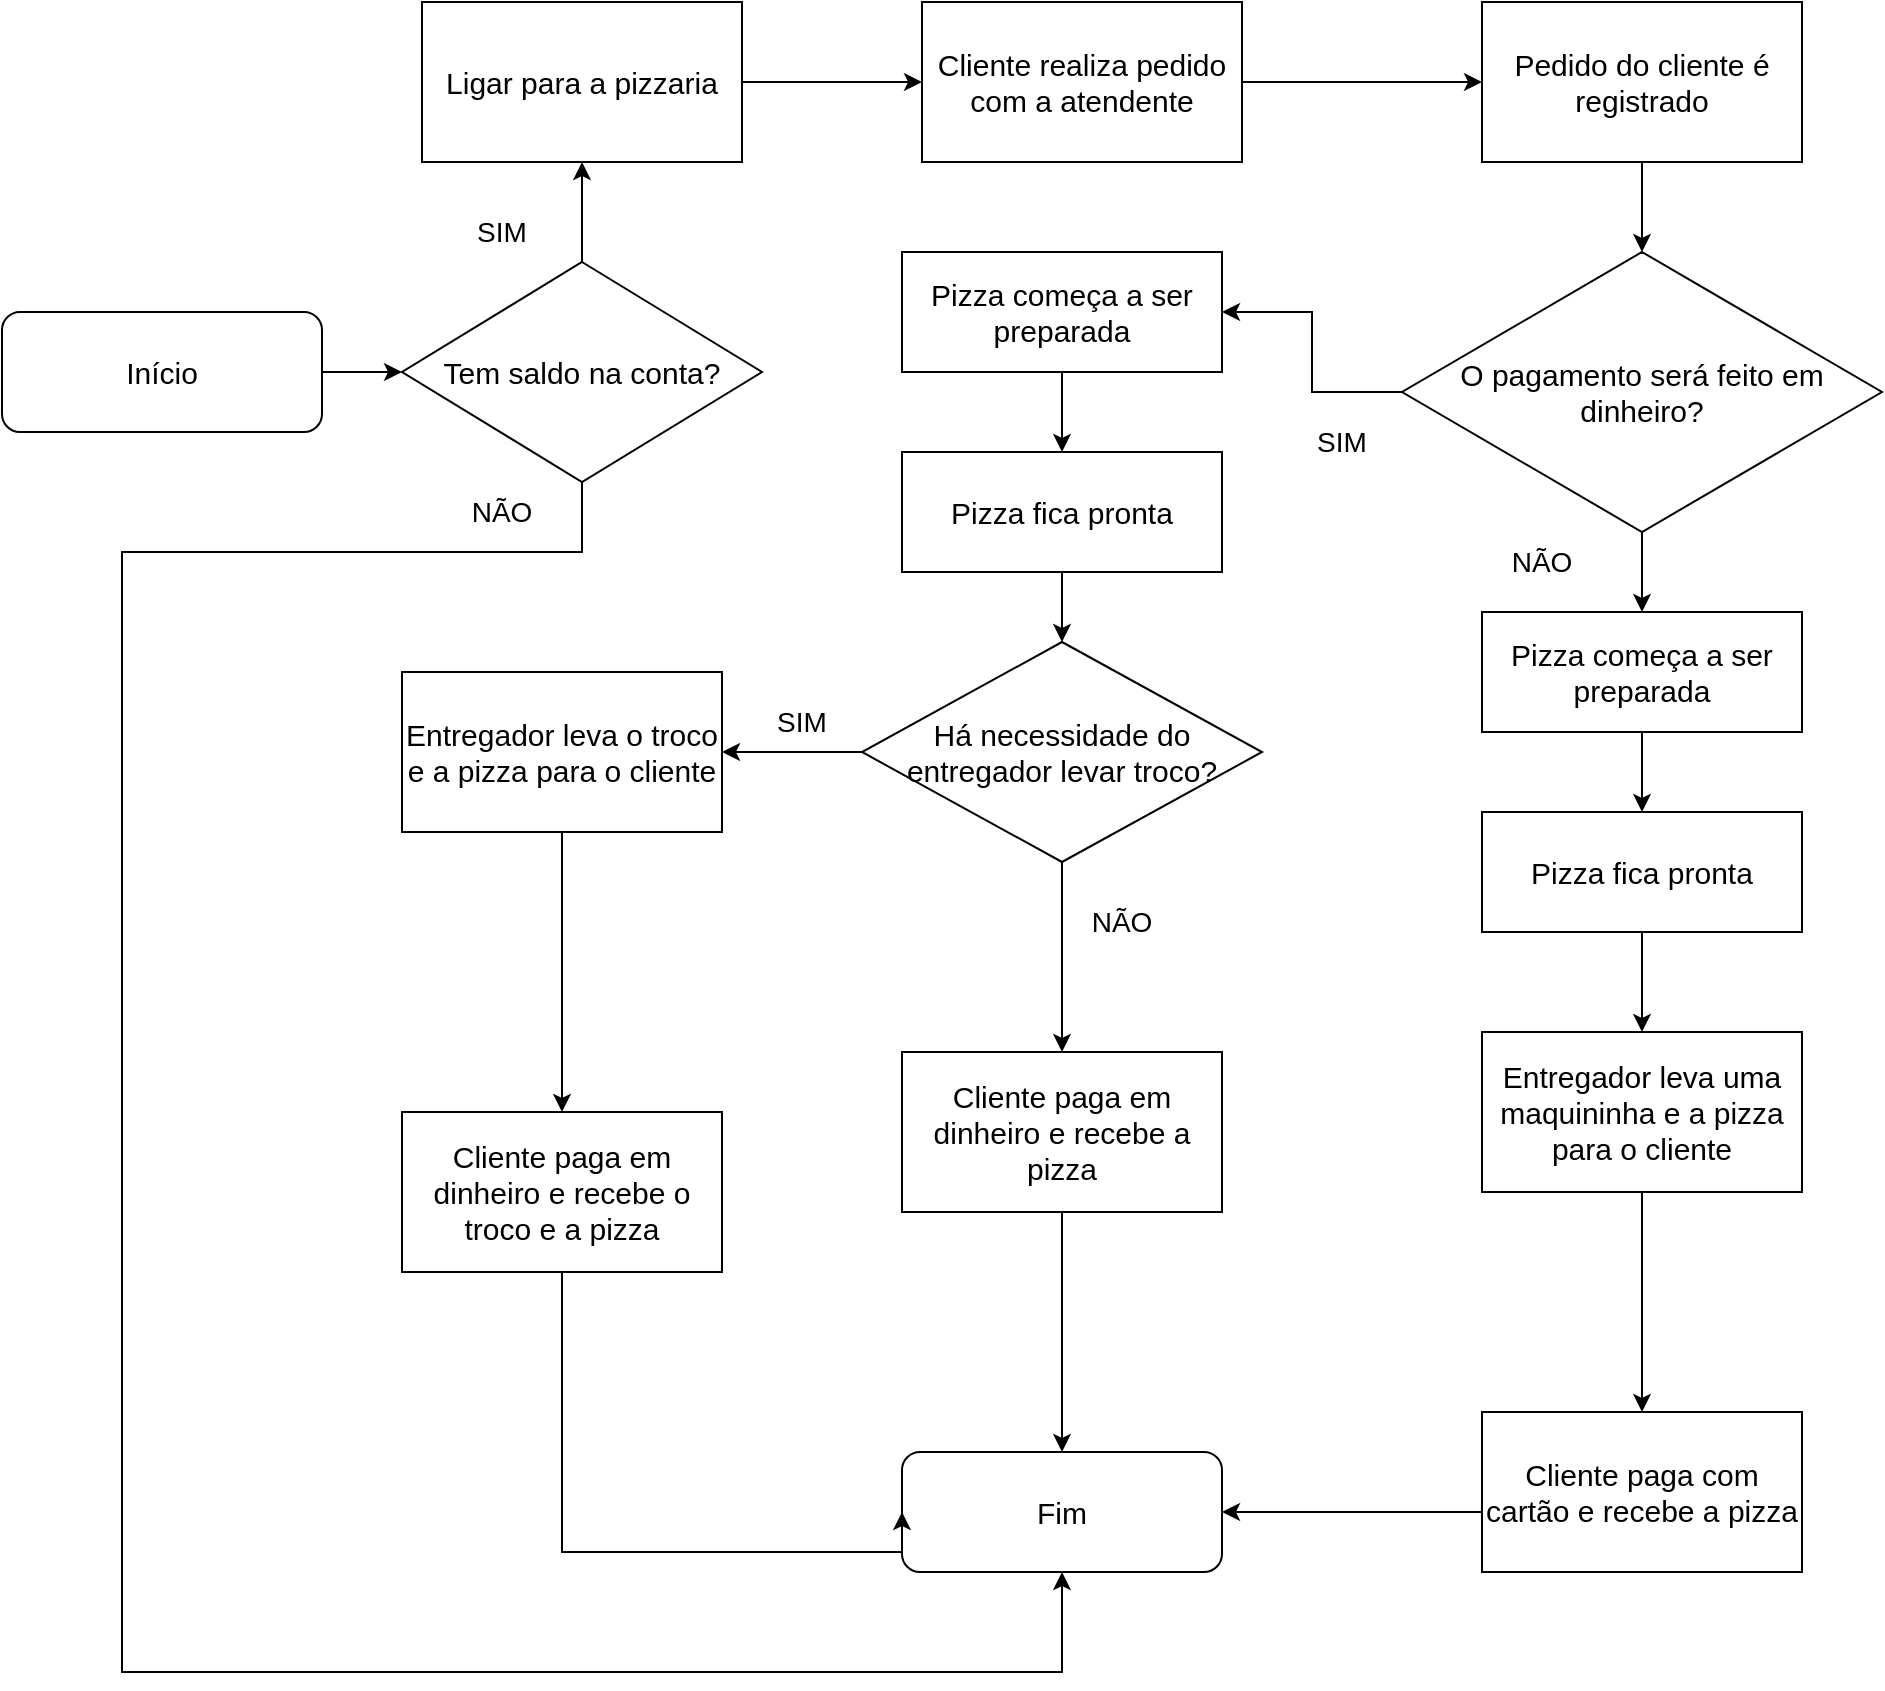 <mxfile version="21.7.2" type="github">
  <diagram name="Page-1" id="Y-RsnVMIKMuv8frL5ZEY">
    <mxGraphModel dx="1089" dy="610" grid="1" gridSize="10" guides="1" tooltips="1" connect="1" arrows="1" fold="1" page="1" pageScale="1" pageWidth="850" pageHeight="1100" math="0" shadow="0">
      <root>
        <mxCell id="0" />
        <mxCell id="1" parent="0" />
        <mxCell id="eJFCrXcZ_60GVSOa78Gy-30" style="edgeStyle=orthogonalEdgeStyle;rounded=0;orthogonalLoop=1;jettySize=auto;html=1;exitX=1;exitY=0.5;exitDx=0;exitDy=0;entryX=0;entryY=0.5;entryDx=0;entryDy=0;" parent="1" source="eJFCrXcZ_60GVSOa78Gy-1" target="eJFCrXcZ_60GVSOa78Gy-4" edge="1">
          <mxGeometry relative="1" as="geometry" />
        </mxCell>
        <mxCell id="eJFCrXcZ_60GVSOa78Gy-1" value="&lt;font style=&quot;font-size: 15px;&quot;&gt;Início&lt;/font&gt;" style="rounded=1;whiteSpace=wrap;html=1;" parent="1" vertex="1">
          <mxGeometry x="40" y="180" width="160" height="60" as="geometry" />
        </mxCell>
        <mxCell id="eJFCrXcZ_60GVSOa78Gy-3" value="&lt;font style=&quot;font-size: 15px;&quot;&gt;Fim&lt;/font&gt;" style="rounded=1;whiteSpace=wrap;html=1;" parent="1" vertex="1">
          <mxGeometry x="490" y="750" width="160" height="60" as="geometry" />
        </mxCell>
        <mxCell id="eJFCrXcZ_60GVSOa78Gy-31" style="edgeStyle=orthogonalEdgeStyle;rounded=0;orthogonalLoop=1;jettySize=auto;html=1;exitX=0.5;exitY=1;exitDx=0;exitDy=0;entryX=0.5;entryY=1;entryDx=0;entryDy=0;" parent="1" source="eJFCrXcZ_60GVSOa78Gy-4" target="eJFCrXcZ_60GVSOa78Gy-3" edge="1">
          <mxGeometry relative="1" as="geometry">
            <Array as="points">
              <mxPoint x="330" y="300" />
              <mxPoint x="100" y="300" />
              <mxPoint x="100" y="860" />
              <mxPoint x="570" y="860" />
            </Array>
          </mxGeometry>
        </mxCell>
        <mxCell id="eJFCrXcZ_60GVSOa78Gy-32" style="edgeStyle=orthogonalEdgeStyle;rounded=0;orthogonalLoop=1;jettySize=auto;html=1;exitX=0.5;exitY=0;exitDx=0;exitDy=0;entryX=0.5;entryY=1;entryDx=0;entryDy=0;" parent="1" source="eJFCrXcZ_60GVSOa78Gy-4" target="eJFCrXcZ_60GVSOa78Gy-26" edge="1">
          <mxGeometry relative="1" as="geometry" />
        </mxCell>
        <mxCell id="eJFCrXcZ_60GVSOa78Gy-4" value="&lt;font style=&quot;font-size: 15px;&quot;&gt;Tem saldo na conta?&lt;/font&gt;" style="rhombus;whiteSpace=wrap;html=1;" parent="1" vertex="1">
          <mxGeometry x="240" y="155" width="180" height="110" as="geometry" />
        </mxCell>
        <mxCell id="eJFCrXcZ_60GVSOa78Gy-34" style="edgeStyle=orthogonalEdgeStyle;rounded=0;orthogonalLoop=1;jettySize=auto;html=1;exitX=1;exitY=0.5;exitDx=0;exitDy=0;entryX=0;entryY=0.5;entryDx=0;entryDy=0;" parent="1" source="eJFCrXcZ_60GVSOa78Gy-5" target="eJFCrXcZ_60GVSOa78Gy-18" edge="1">
          <mxGeometry relative="1" as="geometry" />
        </mxCell>
        <mxCell id="eJFCrXcZ_60GVSOa78Gy-5" value="&lt;span style=&quot;font-size: 15px;&quot;&gt;Cliente realiza pedido com a atendente&lt;/span&gt;" style="rounded=0;whiteSpace=wrap;html=1;" parent="1" vertex="1">
          <mxGeometry x="500" y="25" width="160" height="80" as="geometry" />
        </mxCell>
        <mxCell id="eJFCrXcZ_60GVSOa78Gy-65" value="" style="edgeStyle=orthogonalEdgeStyle;rounded=0;orthogonalLoop=1;jettySize=auto;html=1;" parent="1" source="eJFCrXcZ_60GVSOa78Gy-6" target="eJFCrXcZ_60GVSOa78Gy-63" edge="1">
          <mxGeometry relative="1" as="geometry" />
        </mxCell>
        <mxCell id="eJFCrXcZ_60GVSOa78Gy-6" value="&lt;span style=&quot;font-size: 15px;&quot;&gt;Pizza começa a ser preparada&lt;/span&gt;" style="rounded=0;whiteSpace=wrap;html=1;" parent="1" vertex="1">
          <mxGeometry x="780" y="330" width="160" height="60" as="geometry" />
        </mxCell>
        <mxCell id="eJFCrXcZ_60GVSOa78Gy-64" value="" style="edgeStyle=orthogonalEdgeStyle;rounded=0;orthogonalLoop=1;jettySize=auto;html=1;" parent="1" source="eJFCrXcZ_60GVSOa78Gy-10" target="eJFCrXcZ_60GVSOa78Gy-6" edge="1">
          <mxGeometry relative="1" as="geometry" />
        </mxCell>
        <mxCell id="eJFCrXcZ_60GVSOa78Gy-70" style="edgeStyle=orthogonalEdgeStyle;rounded=0;orthogonalLoop=1;jettySize=auto;html=1;exitX=0;exitY=0.5;exitDx=0;exitDy=0;entryX=1;entryY=0.5;entryDx=0;entryDy=0;" parent="1" source="eJFCrXcZ_60GVSOa78Gy-10" target="eJFCrXcZ_60GVSOa78Gy-68" edge="1">
          <mxGeometry relative="1" as="geometry" />
        </mxCell>
        <mxCell id="eJFCrXcZ_60GVSOa78Gy-10" value="&lt;span style=&quot;font-size: 15px;&quot;&gt;O pagamento será feito em dinheiro?&lt;/span&gt;" style="rhombus;whiteSpace=wrap;html=1;" parent="1" vertex="1">
          <mxGeometry x="740" y="150" width="240" height="140" as="geometry" />
        </mxCell>
        <mxCell id="eJFCrXcZ_60GVSOa78Gy-43" style="edgeStyle=orthogonalEdgeStyle;rounded=0;orthogonalLoop=1;jettySize=auto;html=1;exitX=0.5;exitY=1;exitDx=0;exitDy=0;entryX=0.5;entryY=0;entryDx=0;entryDy=0;" parent="1" source="eJFCrXcZ_60GVSOa78Gy-17" target="eJFCrXcZ_60GVSOa78Gy-27" edge="1">
          <mxGeometry relative="1" as="geometry" />
        </mxCell>
        <mxCell id="eJFCrXcZ_60GVSOa78Gy-17" value="&lt;span style=&quot;font-size: 15px;&quot;&gt;Entregador leva uma maquininha e a pizza para o cliente&lt;/span&gt;" style="rounded=0;whiteSpace=wrap;html=1;" parent="1" vertex="1">
          <mxGeometry x="780" y="540" width="160" height="80" as="geometry" />
        </mxCell>
        <mxCell id="eJFCrXcZ_60GVSOa78Gy-62" value="" style="edgeStyle=orthogonalEdgeStyle;rounded=0;orthogonalLoop=1;jettySize=auto;html=1;" parent="1" source="eJFCrXcZ_60GVSOa78Gy-18" target="eJFCrXcZ_60GVSOa78Gy-10" edge="1">
          <mxGeometry relative="1" as="geometry" />
        </mxCell>
        <mxCell id="eJFCrXcZ_60GVSOa78Gy-18" value="&lt;span style=&quot;font-size: 15px;&quot;&gt;Pedido do cliente é registrado&lt;/span&gt;" style="rounded=0;whiteSpace=wrap;html=1;" parent="1" vertex="1">
          <mxGeometry x="780" y="25" width="160" height="80" as="geometry" />
        </mxCell>
        <mxCell id="eJFCrXcZ_60GVSOa78Gy-47" style="edgeStyle=orthogonalEdgeStyle;rounded=0;orthogonalLoop=1;jettySize=auto;html=1;exitX=0.5;exitY=1;exitDx=0;exitDy=0;entryX=0.5;entryY=0;entryDx=0;entryDy=0;" parent="1" source="eJFCrXcZ_60GVSOa78Gy-24" target="eJFCrXcZ_60GVSOa78Gy-28" edge="1">
          <mxGeometry relative="1" as="geometry" />
        </mxCell>
        <mxCell id="eJFCrXcZ_60GVSOa78Gy-24" value="&lt;span style=&quot;font-size: 15px;&quot;&gt;Entregador leva o troco e a pizza para o cliente&lt;/span&gt;" style="rounded=0;whiteSpace=wrap;html=1;" parent="1" vertex="1">
          <mxGeometry x="240" y="360" width="160" height="80" as="geometry" />
        </mxCell>
        <mxCell id="eJFCrXcZ_60GVSOa78Gy-46" style="edgeStyle=orthogonalEdgeStyle;rounded=0;orthogonalLoop=1;jettySize=auto;html=1;exitX=0;exitY=0.5;exitDx=0;exitDy=0;entryX=1;entryY=0.5;entryDx=0;entryDy=0;" parent="1" source="eJFCrXcZ_60GVSOa78Gy-25" target="eJFCrXcZ_60GVSOa78Gy-24" edge="1">
          <mxGeometry relative="1" as="geometry" />
        </mxCell>
        <mxCell id="eJFCrXcZ_60GVSOa78Gy-48" style="edgeStyle=orthogonalEdgeStyle;rounded=0;orthogonalLoop=1;jettySize=auto;html=1;exitX=0.5;exitY=1;exitDx=0;exitDy=0;entryX=0.5;entryY=0;entryDx=0;entryDy=0;" parent="1" source="eJFCrXcZ_60GVSOa78Gy-25" target="eJFCrXcZ_60GVSOa78Gy-29" edge="1">
          <mxGeometry relative="1" as="geometry" />
        </mxCell>
        <mxCell id="eJFCrXcZ_60GVSOa78Gy-25" value="&lt;span style=&quot;font-size: 15px;&quot;&gt;Há necessidade do entregador levar troco?&lt;/span&gt;" style="rhombus;whiteSpace=wrap;html=1;" parent="1" vertex="1">
          <mxGeometry x="470" y="345" width="200" height="110" as="geometry" />
        </mxCell>
        <mxCell id="eJFCrXcZ_60GVSOa78Gy-33" style="edgeStyle=orthogonalEdgeStyle;rounded=0;orthogonalLoop=1;jettySize=auto;html=1;exitX=1;exitY=0.5;exitDx=0;exitDy=0;entryX=0;entryY=0.5;entryDx=0;entryDy=0;" parent="1" source="eJFCrXcZ_60GVSOa78Gy-26" target="eJFCrXcZ_60GVSOa78Gy-5" edge="1">
          <mxGeometry relative="1" as="geometry" />
        </mxCell>
        <mxCell id="eJFCrXcZ_60GVSOa78Gy-26" value="&lt;span style=&quot;font-size: 15px;&quot;&gt;Ligar para a pizzaria&lt;/span&gt;" style="rounded=0;whiteSpace=wrap;html=1;" parent="1" vertex="1">
          <mxGeometry x="250" y="25" width="160" height="80" as="geometry" />
        </mxCell>
        <mxCell id="eJFCrXcZ_60GVSOa78Gy-44" style="edgeStyle=orthogonalEdgeStyle;rounded=0;orthogonalLoop=1;jettySize=auto;html=1;exitX=0;exitY=0.5;exitDx=0;exitDy=0;entryX=1;entryY=0.5;entryDx=0;entryDy=0;" parent="1" source="eJFCrXcZ_60GVSOa78Gy-27" target="eJFCrXcZ_60GVSOa78Gy-3" edge="1">
          <mxGeometry relative="1" as="geometry">
            <Array as="points">
              <mxPoint x="780" y="780" />
            </Array>
          </mxGeometry>
        </mxCell>
        <mxCell id="eJFCrXcZ_60GVSOa78Gy-27" value="&lt;span style=&quot;font-size: 15px;&quot;&gt;Cliente paga com cartão e recebe a pizza&lt;/span&gt;" style="rounded=0;whiteSpace=wrap;html=1;" parent="1" vertex="1">
          <mxGeometry x="780" y="730" width="160" height="80" as="geometry" />
        </mxCell>
        <mxCell id="eJFCrXcZ_60GVSOa78Gy-49" style="edgeStyle=orthogonalEdgeStyle;rounded=0;orthogonalLoop=1;jettySize=auto;html=1;exitX=0.5;exitY=1;exitDx=0;exitDy=0;entryX=0;entryY=0.5;entryDx=0;entryDy=0;" parent="1" source="eJFCrXcZ_60GVSOa78Gy-28" target="eJFCrXcZ_60GVSOa78Gy-3" edge="1">
          <mxGeometry relative="1" as="geometry">
            <Array as="points">
              <mxPoint x="320" y="800" />
            </Array>
          </mxGeometry>
        </mxCell>
        <mxCell id="eJFCrXcZ_60GVSOa78Gy-28" value="&lt;span style=&quot;font-size: 15px;&quot;&gt;Cliente paga em dinheiro e recebe o troco e a pizza&lt;/span&gt;" style="rounded=0;whiteSpace=wrap;html=1;" parent="1" vertex="1">
          <mxGeometry x="240" y="580" width="160" height="80" as="geometry" />
        </mxCell>
        <mxCell id="AD814zryBnxC4xubTxeO-1" style="edgeStyle=orthogonalEdgeStyle;rounded=0;orthogonalLoop=1;jettySize=auto;html=1;exitX=0.5;exitY=1;exitDx=0;exitDy=0;entryX=0.5;entryY=0;entryDx=0;entryDy=0;" edge="1" parent="1" source="eJFCrXcZ_60GVSOa78Gy-29" target="eJFCrXcZ_60GVSOa78Gy-3">
          <mxGeometry relative="1" as="geometry" />
        </mxCell>
        <mxCell id="eJFCrXcZ_60GVSOa78Gy-29" value="&lt;span style=&quot;font-size: 15px;&quot;&gt;Cliente paga em dinheiro e recebe a pizza&lt;/span&gt;" style="rounded=0;whiteSpace=wrap;html=1;" parent="1" vertex="1">
          <mxGeometry x="490" y="550" width="160" height="80" as="geometry" />
        </mxCell>
        <mxCell id="eJFCrXcZ_60GVSOa78Gy-51" value="&lt;font style=&quot;font-size: 14px;&quot;&gt;NÃO&lt;/font&gt;" style="text;html=1;strokeColor=none;fillColor=none;align=center;verticalAlign=middle;whiteSpace=wrap;rounded=0;" parent="1" vertex="1">
          <mxGeometry x="260" y="265" width="60" height="30" as="geometry" />
        </mxCell>
        <mxCell id="eJFCrXcZ_60GVSOa78Gy-52" value="&lt;span style=&quot;font-size: 14px;&quot;&gt;SIM&lt;/span&gt;" style="text;html=1;strokeColor=none;fillColor=none;align=center;verticalAlign=middle;whiteSpace=wrap;rounded=0;" parent="1" vertex="1">
          <mxGeometry x="260" y="125" width="60" height="30" as="geometry" />
        </mxCell>
        <mxCell id="eJFCrXcZ_60GVSOa78Gy-53" value="&lt;span style=&quot;font-size: 14px;&quot;&gt;SIM&lt;/span&gt;" style="text;html=1;strokeColor=none;fillColor=none;align=center;verticalAlign=middle;whiteSpace=wrap;rounded=0;" parent="1" vertex="1">
          <mxGeometry x="680" y="230" width="60" height="30" as="geometry" />
        </mxCell>
        <mxCell id="eJFCrXcZ_60GVSOa78Gy-54" value="&lt;span style=&quot;font-size: 14px;&quot;&gt;SIM&lt;/span&gt;" style="text;html=1;strokeColor=none;fillColor=none;align=center;verticalAlign=middle;whiteSpace=wrap;rounded=0;" parent="1" vertex="1">
          <mxGeometry x="410" y="370" width="60" height="30" as="geometry" />
        </mxCell>
        <mxCell id="eJFCrXcZ_60GVSOa78Gy-55" value="&lt;font style=&quot;font-size: 14px;&quot;&gt;NÃO&lt;/font&gt;" style="text;html=1;strokeColor=none;fillColor=none;align=center;verticalAlign=middle;whiteSpace=wrap;rounded=0;" parent="1" vertex="1">
          <mxGeometry x="780" y="290" width="60" height="30" as="geometry" />
        </mxCell>
        <mxCell id="eJFCrXcZ_60GVSOa78Gy-56" value="&lt;font style=&quot;font-size: 14px;&quot;&gt;NÃO&lt;/font&gt;" style="text;html=1;strokeColor=none;fillColor=none;align=center;verticalAlign=middle;whiteSpace=wrap;rounded=0;" parent="1" vertex="1">
          <mxGeometry x="570" y="470" width="60" height="30" as="geometry" />
        </mxCell>
        <mxCell id="eJFCrXcZ_60GVSOa78Gy-67" style="edgeStyle=orthogonalEdgeStyle;rounded=0;orthogonalLoop=1;jettySize=auto;html=1;exitX=0.5;exitY=1;exitDx=0;exitDy=0;entryX=0.5;entryY=0;entryDx=0;entryDy=0;" parent="1" source="eJFCrXcZ_60GVSOa78Gy-63" target="eJFCrXcZ_60GVSOa78Gy-17" edge="1">
          <mxGeometry relative="1" as="geometry" />
        </mxCell>
        <mxCell id="eJFCrXcZ_60GVSOa78Gy-63" value="&lt;span style=&quot;font-size: 15px;&quot;&gt;Pizza fica pronta&lt;/span&gt;" style="rounded=0;whiteSpace=wrap;html=1;" parent="1" vertex="1">
          <mxGeometry x="780" y="430" width="160" height="60" as="geometry" />
        </mxCell>
        <mxCell id="eJFCrXcZ_60GVSOa78Gy-71" value="" style="edgeStyle=orthogonalEdgeStyle;rounded=0;orthogonalLoop=1;jettySize=auto;html=1;" parent="1" source="eJFCrXcZ_60GVSOa78Gy-68" target="eJFCrXcZ_60GVSOa78Gy-69" edge="1">
          <mxGeometry relative="1" as="geometry" />
        </mxCell>
        <mxCell id="eJFCrXcZ_60GVSOa78Gy-68" value="&lt;span style=&quot;font-size: 15px;&quot;&gt;Pizza começa a ser preparada&lt;/span&gt;" style="rounded=0;whiteSpace=wrap;html=1;" parent="1" vertex="1">
          <mxGeometry x="490" y="150" width="160" height="60" as="geometry" />
        </mxCell>
        <mxCell id="eJFCrXcZ_60GVSOa78Gy-72" value="" style="edgeStyle=orthogonalEdgeStyle;rounded=0;orthogonalLoop=1;jettySize=auto;html=1;" parent="1" source="eJFCrXcZ_60GVSOa78Gy-69" target="eJFCrXcZ_60GVSOa78Gy-25" edge="1">
          <mxGeometry relative="1" as="geometry" />
        </mxCell>
        <mxCell id="eJFCrXcZ_60GVSOa78Gy-69" value="&lt;span style=&quot;font-size: 15px;&quot;&gt;Pizza fica pronta&lt;/span&gt;" style="rounded=0;whiteSpace=wrap;html=1;" parent="1" vertex="1">
          <mxGeometry x="490" y="250" width="160" height="60" as="geometry" />
        </mxCell>
      </root>
    </mxGraphModel>
  </diagram>
</mxfile>
